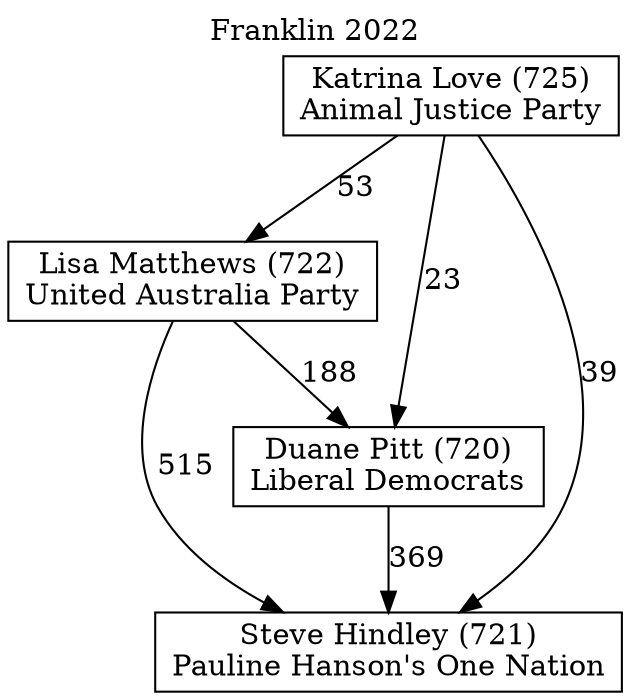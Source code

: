// House preference flow
digraph "Steve Hindley (721)_Franklin_2022" {
	graph [label="Franklin 2022" labelloc=t mclimit=10]
	node [shape=box]
	"Lisa Matthews (722)" [label="Lisa Matthews (722)
United Australia Party"]
	"Duane Pitt (720)" [label="Duane Pitt (720)
Liberal Democrats"]
	"Katrina Love (725)" [label="Katrina Love (725)
Animal Justice Party"]
	"Steve Hindley (721)" [label="Steve Hindley (721)
Pauline Hanson's One Nation"]
	"Katrina Love (725)" -> "Lisa Matthews (722)" [label=53]
	"Katrina Love (725)" -> "Duane Pitt (720)" [label=23]
	"Duane Pitt (720)" -> "Steve Hindley (721)" [label=369]
	"Lisa Matthews (722)" -> "Duane Pitt (720)" [label=188]
	"Lisa Matthews (722)" -> "Steve Hindley (721)" [label=515]
	"Katrina Love (725)" -> "Steve Hindley (721)" [label=39]
}

